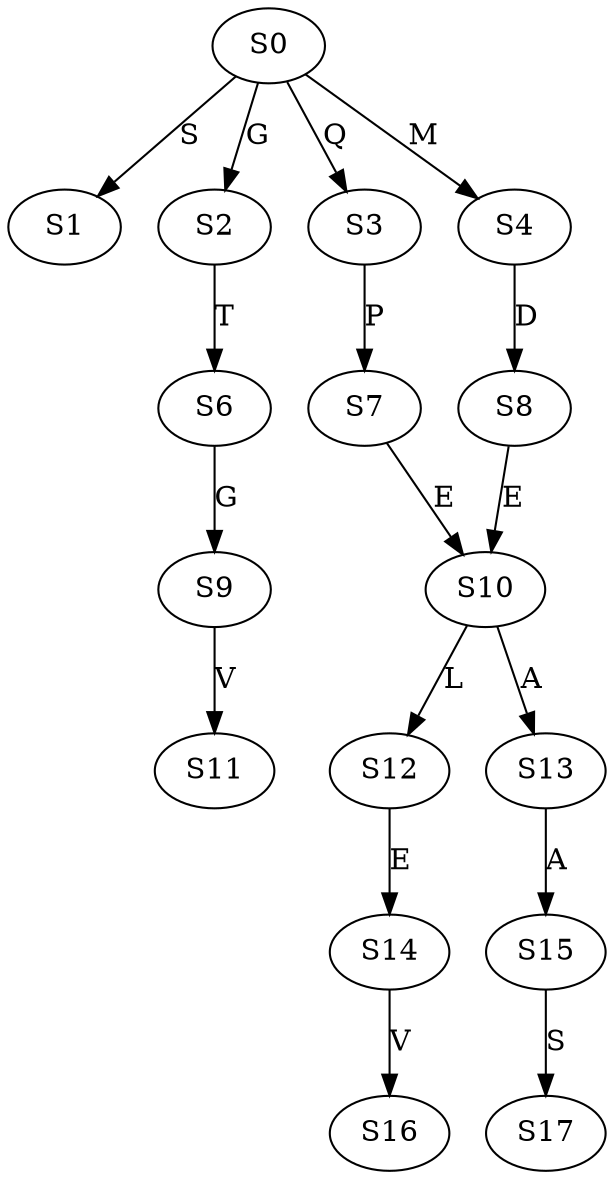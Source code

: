 strict digraph  {
	S0 -> S1 [ label = S ];
	S0 -> S2 [ label = G ];
	S0 -> S3 [ label = Q ];
	S0 -> S4 [ label = M ];
	S2 -> S6 [ label = T ];
	S3 -> S7 [ label = P ];
	S4 -> S8 [ label = D ];
	S6 -> S9 [ label = G ];
	S7 -> S10 [ label = E ];
	S8 -> S10 [ label = E ];
	S9 -> S11 [ label = V ];
	S10 -> S12 [ label = L ];
	S10 -> S13 [ label = A ];
	S12 -> S14 [ label = E ];
	S13 -> S15 [ label = A ];
	S14 -> S16 [ label = V ];
	S15 -> S17 [ label = S ];
}
